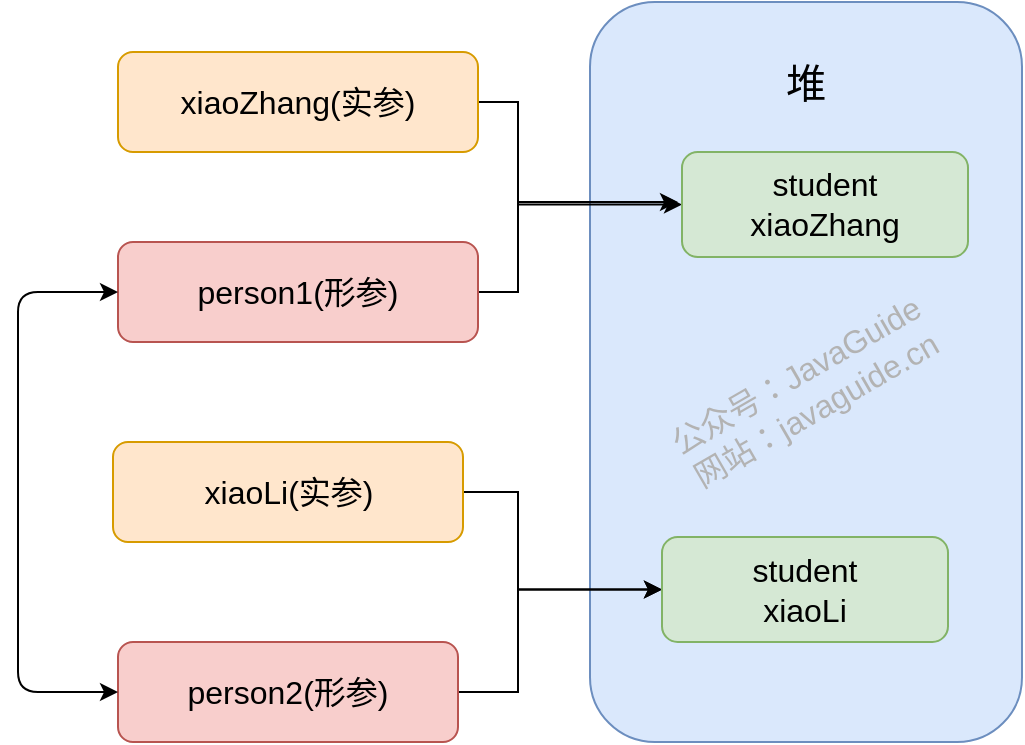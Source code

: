 <mxfile version="13.4.5" type="device"><diagram id="KJUpccsywgqX94dHTPwA" name="Page-1"><mxGraphModel dx="1106" dy="2166" grid="1" gridSize="10" guides="1" tooltips="1" connect="1" arrows="1" fold="1" page="1" pageScale="1" pageWidth="827" pageHeight="1169" math="0" shadow="0"><root><mxCell id="0"/><mxCell id="1" parent="0"/><mxCell id="bZhuFArkW2LyaiNgwJ1O-2" value="" style="rounded=1;whiteSpace=wrap;html=1;glass=0;shadow=0;sketch=0;fillColor=#dae8fc;strokeColor=#6c8ebf;fontSize=16;" parent="1" vertex="1"><mxGeometry x="306" y="-200" width="216" height="370" as="geometry"/></mxCell><mxCell id="kTlfn43kKMuxponnTsnT-4" style="edgeStyle=orthogonalEdgeStyle;rounded=0;sketch=0;orthogonalLoop=1;jettySize=auto;html=1;entryX=0;entryY=0.5;entryDx=0;entryDy=0;shadow=0;fontSize=16;" parent="1" source="bZhuFArkW2LyaiNgwJ1O-4" target="IqyF4V4ni8TGTMV84Kcv-4" edge="1"><mxGeometry relative="1" as="geometry"><Array as="points"><mxPoint x="270" y="45"/><mxPoint x="270" y="94"/></Array></mxGeometry></mxCell><mxCell id="bZhuFArkW2LyaiNgwJ1O-4" value="&lt;font style=&quot;font-size: 16px;&quot;&gt;xiaoLi(实参)&lt;/font&gt;" style="rounded=1;whiteSpace=wrap;html=1;glass=0;shadow=0;sketch=0;fillColor=#ffe6cc;strokeColor=#d79b00;fontSize=16;" parent="1" vertex="1"><mxGeometry x="67.5" y="20" width="175" height="50" as="geometry"/></mxCell><mxCell id="kTlfn43kKMuxponnTsnT-2" style="edgeStyle=orthogonalEdgeStyle;rounded=0;sketch=0;orthogonalLoop=1;jettySize=auto;html=1;entryX=0;entryY=0.5;entryDx=0;entryDy=0;shadow=0;fontSize=16;" parent="1" source="bZhuFArkW2LyaiNgwJ1O-6" target="bZhuFArkW2LyaiNgwJ1O-17" edge="1"><mxGeometry relative="1" as="geometry"><Array as="points"><mxPoint x="270" y="-150"/><mxPoint x="270" y="-99"/></Array></mxGeometry></mxCell><mxCell id="bZhuFArkW2LyaiNgwJ1O-6" value="&lt;font style=&quot;font-size: 16px;&quot;&gt;xiaoZhang(实参)&lt;/font&gt;" style="rounded=1;whiteSpace=wrap;html=1;glass=0;shadow=0;sketch=0;fillColor=#ffe6cc;strokeColor=#d79b00;fontSize=16;" parent="1" vertex="1"><mxGeometry x="70" y="-175" width="180" height="50" as="geometry"/></mxCell><mxCell id="bZhuFArkW2LyaiNgwJ1O-7" value="&lt;font style=&quot;font-size: 20px;&quot;&gt;堆&lt;/font&gt;" style="text;html=1;strokeColor=none;fillColor=none;align=center;verticalAlign=middle;whiteSpace=wrap;rounded=0;opacity=40;fontSize=20;shadow=0;sketch=0;" parent="1" vertex="1"><mxGeometry x="393.5" y="-170" width="40" height="20" as="geometry"/></mxCell><mxCell id="bZhuFArkW2LyaiNgwJ1O-17" value="&lt;span style=&quot;font-size: 16px;&quot;&gt;student&lt;br style=&quot;font-size: 16px;&quot;&gt;xiaoZhang&lt;/span&gt;" style="rounded=1;whiteSpace=wrap;html=1;glass=0;shadow=0;sketch=0;fillColor=#d5e8d4;strokeColor=#82b366;fontSize=16;" parent="1" vertex="1"><mxGeometry x="352" y="-125" width="143" height="52.5" as="geometry"/></mxCell><mxCell id="kTlfn43kKMuxponnTsnT-5" style="edgeStyle=orthogonalEdgeStyle;rounded=0;sketch=0;orthogonalLoop=1;jettySize=auto;html=1;entryX=0;entryY=0.5;entryDx=0;entryDy=0;shadow=0;fontSize=16;" parent="1" source="IqyF4V4ni8TGTMV84Kcv-2" target="IqyF4V4ni8TGTMV84Kcv-4" edge="1"><mxGeometry relative="1" as="geometry"><Array as="points"><mxPoint x="270" y="145"/><mxPoint x="270" y="94"/></Array></mxGeometry></mxCell><mxCell id="IqyF4V4ni8TGTMV84Kcv-2" value="&lt;span style=&quot;font-size: 16px;&quot;&gt;person2(形参)&lt;/span&gt;" style="rounded=1;whiteSpace=wrap;html=1;glass=0;shadow=0;sketch=0;fillColor=#f8cecc;strokeColor=#b85450;fontSize=16;" parent="1" vertex="1"><mxGeometry x="70" y="120" width="170" height="50" as="geometry"/></mxCell><mxCell id="kTlfn43kKMuxponnTsnT-3" style="edgeStyle=orthogonalEdgeStyle;rounded=0;sketch=0;orthogonalLoop=1;jettySize=auto;html=1;shadow=0;fontSize=16;" parent="1" source="IqyF4V4ni8TGTMV84Kcv-3" edge="1"><mxGeometry relative="1" as="geometry"><mxPoint x="350" y="-100" as="targetPoint"/><Array as="points"><mxPoint x="270" y="-55"/><mxPoint x="270" y="-100"/></Array></mxGeometry></mxCell><mxCell id="IqyF4V4ni8TGTMV84Kcv-3" value="&lt;font style=&quot;font-size: 16px;&quot;&gt;person1(形参)&lt;/font&gt;" style="rounded=1;whiteSpace=wrap;html=1;glass=0;shadow=0;sketch=0;fillColor=#f8cecc;strokeColor=#b85450;fontSize=16;" parent="1" vertex="1"><mxGeometry x="70" y="-80" width="180" height="50" as="geometry"/></mxCell><mxCell id="IqyF4V4ni8TGTMV84Kcv-4" value="&lt;span style=&quot;font-size: 16px;&quot;&gt;student&lt;br style=&quot;font-size: 16px;&quot;&gt;xiaoLi&lt;br style=&quot;font-size: 16px;&quot;&gt;&lt;/span&gt;" style="rounded=1;whiteSpace=wrap;html=1;glass=0;shadow=0;sketch=0;fillColor=#d5e8d4;strokeColor=#82b366;fontSize=16;" parent="1" vertex="1"><mxGeometry x="342" y="67.5" width="143" height="52.5" as="geometry"/></mxCell><mxCell id="IqyF4V4ni8TGTMV84Kcv-10" value="" style="endArrow=classic;startArrow=classic;html=1;entryX=0;entryY=0.5;entryDx=0;entryDy=0;exitX=0;exitY=0.5;exitDx=0;exitDy=0;edgeStyle=orthogonalEdgeStyle;shadow=0;sketch=0;fontSize=16;" parent="1" source="IqyF4V4ni8TGTMV84Kcv-2" target="IqyF4V4ni8TGTMV84Kcv-3" edge="1"><mxGeometry width="50" height="50" relative="1" as="geometry"><mxPoint x="30" as="sourcePoint"/><mxPoint x="80" y="-50" as="targetPoint"/><Array as="points"><mxPoint x="20" y="145"/><mxPoint x="20" y="-55"/></Array></mxGeometry></mxCell><mxCell id="kTlfn43kKMuxponnTsnT-1" value="公众号：JavaGuide&lt;br style=&quot;font-size: 16px;&quot;&gt;网站：javaguide.cn" style="text;html=1;strokeColor=none;fillColor=none;align=center;verticalAlign=middle;whiteSpace=wrap;rounded=0;labelBackgroundColor=none;fontSize=16;fontColor=#B3B3B3;rotation=-30;sketch=0;shadow=0;" parent="1" vertex="1"><mxGeometry x="324" y="-10" width="180" height="10" as="geometry"/></mxCell></root></mxGraphModel></diagram></mxfile>